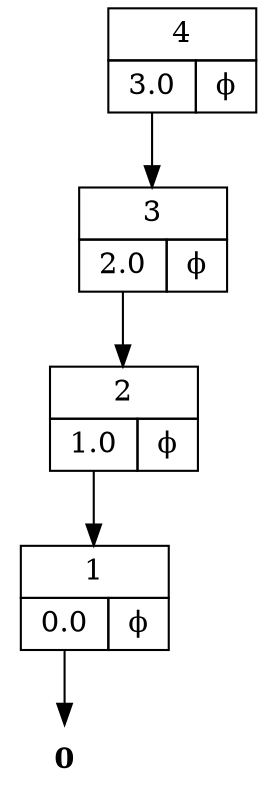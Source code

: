digraph "4.0" {
   node_1 [shape=none,margin=0,label=
         <<TABLE BORDER="0" CELLBORDER="1" CELLSPACING="0" CELLPADDING="4">
         <TR><TD COLSPAN="2">4</TD></TR>
         <TR><TD PORT="L"> 3.0 </TD><TD PORT="R"> ϕ </TD></TR>
         </TABLE>>
         ];
   node_1:L -> node_2;
   node_2 [shape=none,margin=0,label=
         <<TABLE BORDER="0" CELLBORDER="1" CELLSPACING="0" CELLPADDING="4">
         <TR><TD COLSPAN="2">3</TD></TR>
         <TR><TD PORT="L"> 2.0 </TD><TD PORT="R"> ϕ </TD></TR>
         </TABLE>>
         ];
   node_2:L -> node_3;
   node_3 [shape=none,margin=0,label=
         <<TABLE BORDER="0" CELLBORDER="1" CELLSPACING="0" CELLPADDING="4">
         <TR><TD COLSPAN="2">2</TD></TR>
         <TR><TD PORT="L"> 1.0 </TD><TD PORT="R"> ϕ </TD></TR>
         </TABLE>>
         ];
   node_3:L -> node_4;
   node_4 [shape=none,margin=0,label=
         <<TABLE BORDER="0" CELLBORDER="1" CELLSPACING="0" CELLPADDING="4">
         <TR><TD COLSPAN="2">1</TD></TR>
         <TR><TD PORT="L"> 0.0 </TD><TD PORT="R"> ϕ </TD></TR>
         </TABLE>>
         ];
   node_4:L -> node_5;
   node_5 [shape=none,margin=0,label=<<B>0</B>>]
}
